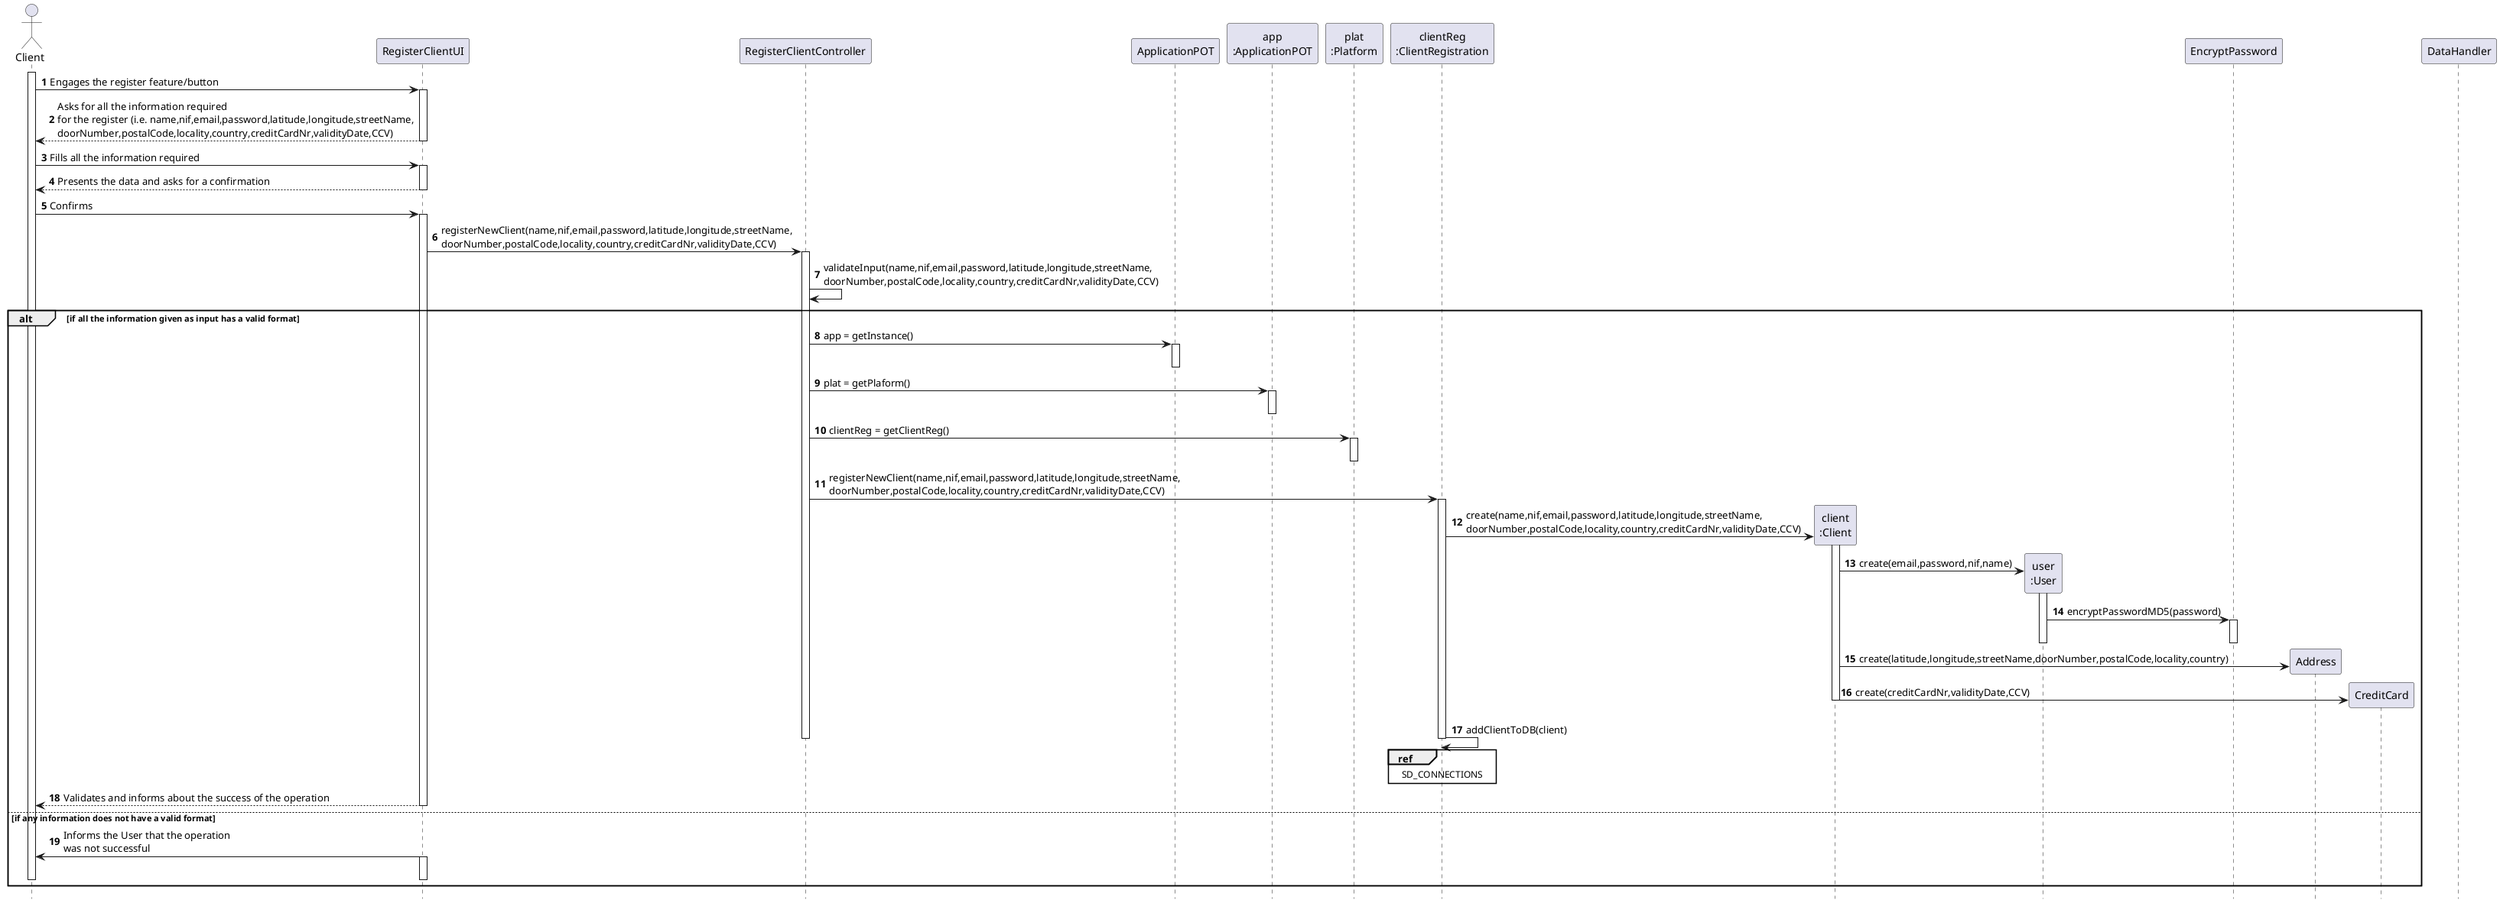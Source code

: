 @startuml
autonumber
hide footbox

actor "Client" as U

participant "RegisterClientUI" as UI
participant "RegisterClientController" as CTRL
participant "ApplicationPOT" as _APP
participant "app\n:ApplicationPOT" as APP
participant "plat\n:Platform" as PLAT
participant "clientReg\n:ClientRegistration" as UREG

participant "client\n:Client" as USER
participant "user\n:User" as US
participant "EncryptPassword" as EP
participant Address as ADD
participant CreditCard as CC

participant "DataHandler" as DH

activate U

U -> UI : Engages the register feature/button
activate UI

UI --> U : Asks for all the information required \nfor the register (i.e. name,nif,email,password,latitude,longitude,streetName,\ndoorNumber,postalCode,locality,country,creditCardNr,validityDate,CCV)


deactivate UI
U -> UI : Fills all the information required


activate UI


UI --> U : Presents the data and asks for a confirmation

deactivate UI
U -> UI : Confirms
activate UI
UI -> CTRL : registerNewClient(name,nif,email,password,latitude,longitude,streetName,\ndoorNumber,postalCode,locality,country,creditCardNr,validityDate,CCV)
activate CTRL
CTRL -> CTRL : validateInput(name,nif,email,password,latitude,longitude,streetName,\ndoorNumber,postalCode,locality,country,creditCardNr,validityDate,CCV)

alt if all the information given as input has a valid format

CTRL -> _APP: app = getInstance()
activate _APP
deactivate _APP

CTRL -> APP: plat = getPlaform()
activate APP
deactivate APP
CTRL -> PLAT : clientReg = getClientReg()
activate PLAT
deactivate PLAT

CTRL -> UREG : registerNewClient(name,nif,email,password,latitude,longitude,streetName,\ndoorNumber,postalCode,locality,country,creditCardNr,validityDate,CCV)
activate UREG


UREG -> USER** : create(name,nif,email,password,latitude,longitude,streetName,\ndoorNumber,postalCode,locality,country,creditCardNr,validityDate,CCV)
activate USER

USER -> US** : create(email,password,nif,name)

activate US
US -> EP : encryptPasswordMD5(password)
activate EP
deactivate EP
deactivate US

USER -> ADD** : create(latitude,longitude,streetName,doorNumber,postalCode,locality,country)
USER -> CC** : create(creditCardNr,validityDate,CCV)
deactivate USER




UREG -> UREG : addClientToDB(client)
ref over UREG
SD_CONNECTIONS
end ref


deactivate UREG



deactivate CTRL

UI --> U : Validates and informs about the success of the operation
deactivate UI

else if any information does not have a valid format


UI -> U : Informs the User that the operation\nwas not successful
activate UI
deactivate UI
deactivate U

end

@enduml